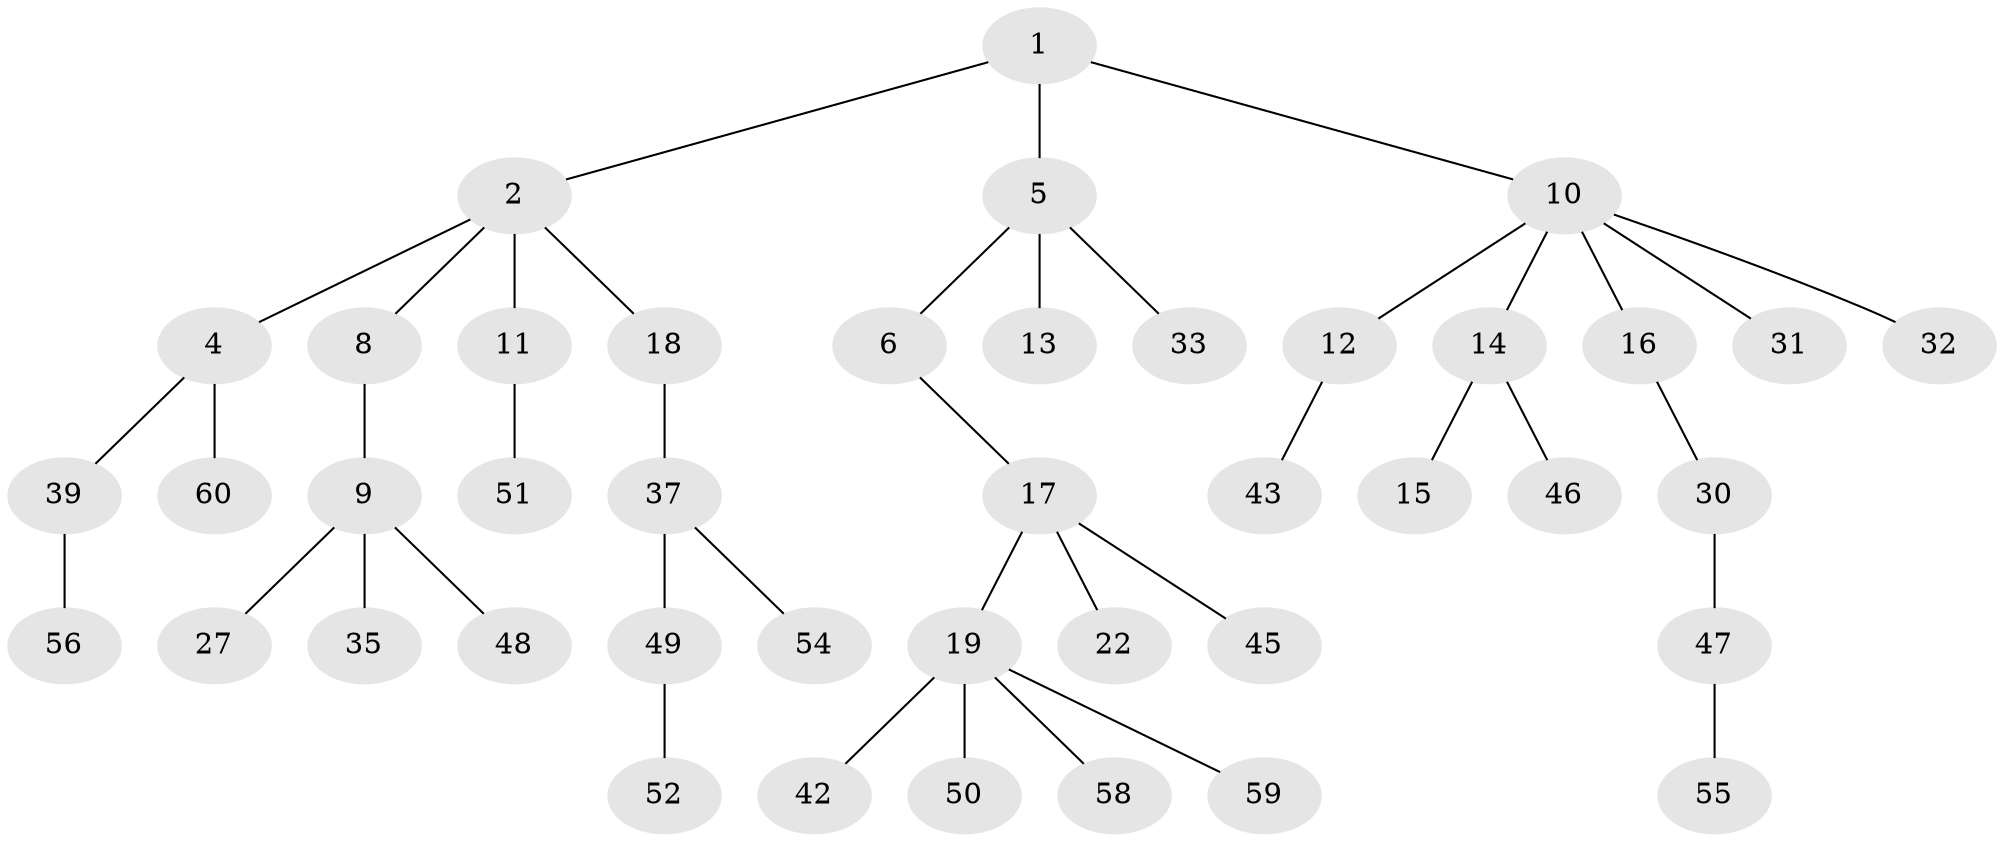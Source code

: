 // Generated by graph-tools (version 1.1) at 2025/24/03/03/25 07:24:05]
// undirected, 42 vertices, 41 edges
graph export_dot {
graph [start="1"]
  node [color=gray90,style=filled];
  1;
  2 [super="+3"];
  4 [super="+7"];
  5 [super="+29"];
  6;
  8 [super="+38"];
  9 [super="+25"];
  10 [super="+20"];
  11 [super="+41"];
  12 [super="+26"];
  13;
  14 [super="+28"];
  15 [super="+24"];
  16 [super="+23"];
  17 [super="+21"];
  18 [super="+34"];
  19 [super="+40"];
  22;
  27;
  30;
  31;
  32 [super="+36"];
  33 [super="+53"];
  35;
  37 [super="+44"];
  39;
  42;
  43;
  45;
  46;
  47;
  48;
  49;
  50;
  51 [super="+57"];
  52;
  54;
  55;
  56;
  58;
  59;
  60;
  1 -- 2;
  1 -- 5;
  1 -- 10;
  2 -- 4;
  2 -- 8;
  2 -- 18;
  2 -- 11;
  4 -- 60;
  4 -- 39;
  5 -- 6;
  5 -- 13;
  5 -- 33;
  6 -- 17;
  8 -- 9;
  9 -- 27;
  9 -- 48;
  9 -- 35;
  10 -- 12;
  10 -- 14;
  10 -- 16;
  10 -- 32;
  10 -- 31;
  11 -- 51;
  12 -- 43;
  14 -- 15;
  14 -- 46;
  16 -- 30;
  17 -- 19;
  17 -- 45;
  17 -- 22;
  18 -- 37;
  19 -- 50;
  19 -- 59;
  19 -- 42;
  19 -- 58;
  30 -- 47;
  37 -- 54;
  37 -- 49;
  39 -- 56;
  47 -- 55;
  49 -- 52;
}
